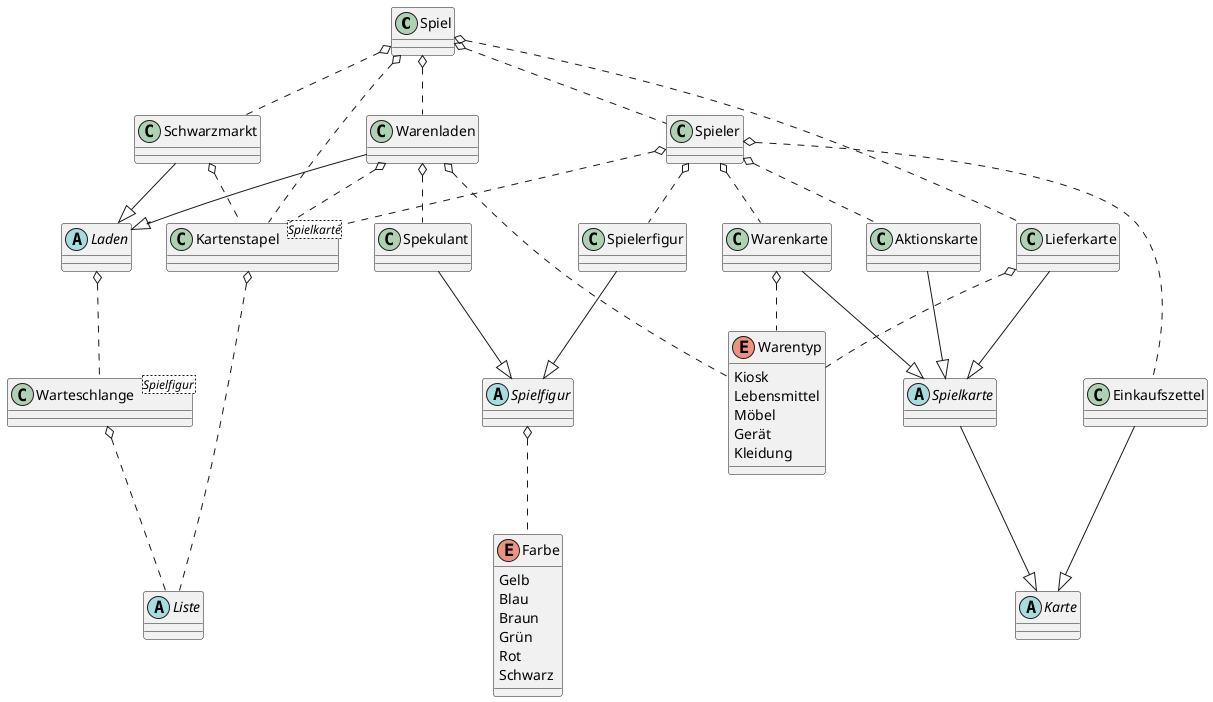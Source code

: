 @startuml
' Einstellungen:
' skinparam dpi 300
' skinparam handwritten true
' skinparam monochrome true
' skinparam linetype polyline
' skinparam linetype ortho
' hide <<myStyle>> stereotype
' skinparam ClassBorderColor<<myStyle>> Black

' Klassen
class Spiel
class Spieler
class Spekulant
class Spielerfigur
abstract class Spielfigur
abstract class Liste
class Kartenstapel<Spielkarte>
class Warteschlange<Spielfigur>
abstract class Karte
abstract class Spielkarte
class Einkaufszettel
class Warenkarte
class Lieferkarte
class Aktionskarte
abstract class Laden
class Warenladen
class Schwarzmarkt

enum Warentyp
enum Farbe

enum Warentyp {
    Kiosk
    Lebensmittel
    Möbel
    Gerät
    Kleidung
}
enum Farbe {
    Gelb
    Blau
    Braun
    Grün
    Rot
    Schwarz
}

' Klassen-Beziehungen
Spiel o.. Spieler
Spieler o.. Spielerfigur

Spekulant --|> Spielfigur
Spielerfigur --|> Spielfigur

Kartenstapel o.. Liste
Warteschlange o.. Liste

Einkaufszettel --|> Karte
Spielkarte --|> Karte
Warenkarte --|> Spielkarte
Lieferkarte --|> Spielkarte
Aktionskarte --|> Spielkarte

Schwarzmarkt --|> Laden
Warenladen --|> Laden
Warenladen o.. Spekulant

Warenkarte o.. Warentyp
Lieferkarte o.. Warentyp

Spieler o.. Einkaufszettel
Spieler o.. Aktionskarte
Spieler o.. Warenkarte

Spiel o.. Lieferkarte
Spiel o.. Warenladen
Spiel o.. Schwarzmarkt

Warenladen o.. Warentyp

Laden o.. Warteschlange

Spielfigur o.. Farbe

Spiel o.. Kartenstapel
Spieler o.. Kartenstapel
Warenladen o.. Kartenstapel
Schwarzmarkt o.. Kartenstapel

' Spielerfigur --> Spieler
' Spekulant --> Schwarzmarkt
@enduml